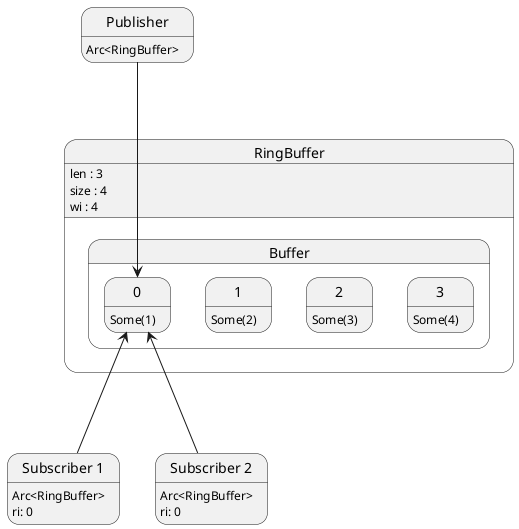 @startuml RingBuffer
state RB as "RingBuffer" {
    state B as "Buffer" {
        state S3 as "3" {
        }
        state S2 as "2" {
        }
        state S1 as "1" {
        }
        state S0 as "0" {
        }
        
        S3:Some(4)
        S2:Some(3)
        S1:Some(2)
        S0:Some(1)
        S0 -[hidden]right-> S1
        S1 -[hidden]right-> S2
        S2 -[hidden]right-> S3
    }
    RB: len : 3
    RB: size : 4
    RB: wi : 4
}

state P as "Publisher" {
    P: Arc<RingBuffer>
}
P ---> S0

state Sub1 as "Subscriber 1"
state Sub2 as "Subscriber 2"
Sub1: Arc<RingBuffer>
Sub1: ri: 0
Sub2: Arc<RingBuffer>
Sub2: ri: 0

Sub1 -up--> S0
Sub2 -up--> S0
@enduml
